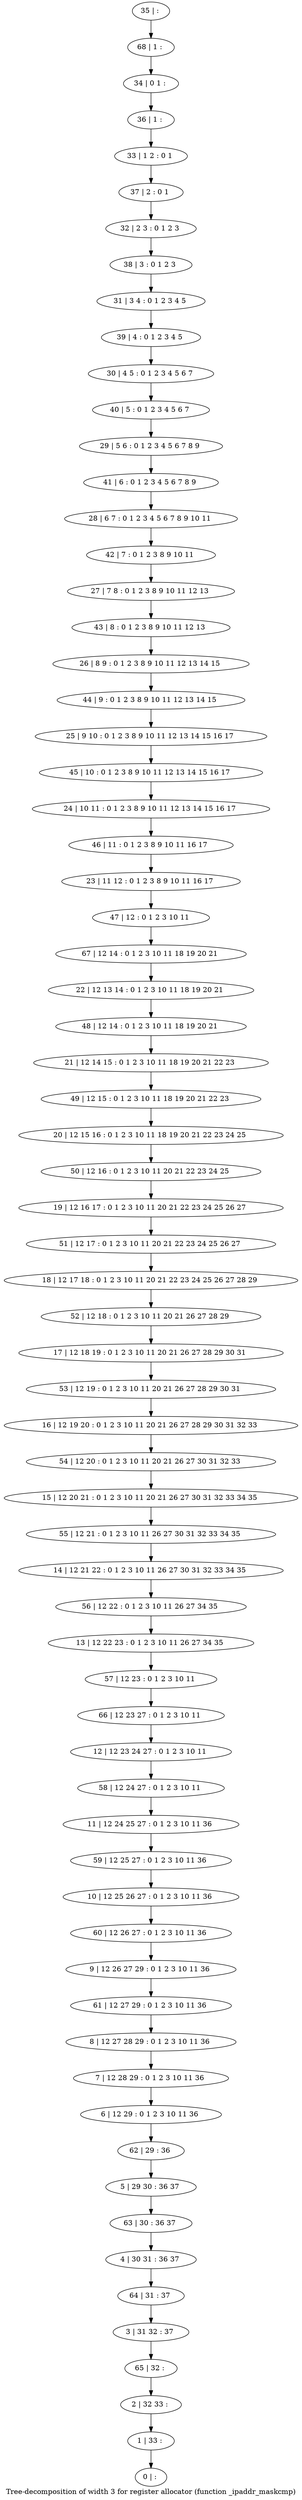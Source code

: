 digraph G {
graph [label="Tree-decomposition of width 3 for register allocator (function _ipaddr_maskcmp)"]
0[label="0 | : "];
1[label="1 | 33 : "];
2[label="2 | 32 33 : "];
3[label="3 | 31 32 : 37 "];
4[label="4 | 30 31 : 36 37 "];
5[label="5 | 29 30 : 36 37 "];
6[label="6 | 12 29 : 0 1 2 3 10 11 36 "];
7[label="7 | 12 28 29 : 0 1 2 3 10 11 36 "];
8[label="8 | 12 27 28 29 : 0 1 2 3 10 11 36 "];
9[label="9 | 12 26 27 29 : 0 1 2 3 10 11 36 "];
10[label="10 | 12 25 26 27 : 0 1 2 3 10 11 36 "];
11[label="11 | 12 24 25 27 : 0 1 2 3 10 11 36 "];
12[label="12 | 12 23 24 27 : 0 1 2 3 10 11 "];
13[label="13 | 12 22 23 : 0 1 2 3 10 11 26 27 34 35 "];
14[label="14 | 12 21 22 : 0 1 2 3 10 11 26 27 30 31 32 33 34 35 "];
15[label="15 | 12 20 21 : 0 1 2 3 10 11 20 21 26 27 30 31 32 33 34 35 "];
16[label="16 | 12 19 20 : 0 1 2 3 10 11 20 21 26 27 28 29 30 31 32 33 "];
17[label="17 | 12 18 19 : 0 1 2 3 10 11 20 21 26 27 28 29 30 31 "];
18[label="18 | 12 17 18 : 0 1 2 3 10 11 20 21 22 23 24 25 26 27 28 29 "];
19[label="19 | 12 16 17 : 0 1 2 3 10 11 20 21 22 23 24 25 26 27 "];
20[label="20 | 12 15 16 : 0 1 2 3 10 11 18 19 20 21 22 23 24 25 "];
21[label="21 | 12 14 15 : 0 1 2 3 10 11 18 19 20 21 22 23 "];
22[label="22 | 12 13 14 : 0 1 2 3 10 11 18 19 20 21 "];
23[label="23 | 11 12 : 0 1 2 3 8 9 10 11 16 17 "];
24[label="24 | 10 11 : 0 1 2 3 8 9 10 11 12 13 14 15 16 17 "];
25[label="25 | 9 10 : 0 1 2 3 8 9 10 11 12 13 14 15 16 17 "];
26[label="26 | 8 9 : 0 1 2 3 8 9 10 11 12 13 14 15 "];
27[label="27 | 7 8 : 0 1 2 3 8 9 10 11 12 13 "];
28[label="28 | 6 7 : 0 1 2 3 4 5 6 7 8 9 10 11 "];
29[label="29 | 5 6 : 0 1 2 3 4 5 6 7 8 9 "];
30[label="30 | 4 5 : 0 1 2 3 4 5 6 7 "];
31[label="31 | 3 4 : 0 1 2 3 4 5 "];
32[label="32 | 2 3 : 0 1 2 3 "];
33[label="33 | 1 2 : 0 1 "];
34[label="34 | 0 1 : "];
35[label="35 | : "];
36[label="36 | 1 : "];
37[label="37 | 2 : 0 1 "];
38[label="38 | 3 : 0 1 2 3 "];
39[label="39 | 4 : 0 1 2 3 4 5 "];
40[label="40 | 5 : 0 1 2 3 4 5 6 7 "];
41[label="41 | 6 : 0 1 2 3 4 5 6 7 8 9 "];
42[label="42 | 7 : 0 1 2 3 8 9 10 11 "];
43[label="43 | 8 : 0 1 2 3 8 9 10 11 12 13 "];
44[label="44 | 9 : 0 1 2 3 8 9 10 11 12 13 14 15 "];
45[label="45 | 10 : 0 1 2 3 8 9 10 11 12 13 14 15 16 17 "];
46[label="46 | 11 : 0 1 2 3 8 9 10 11 16 17 "];
47[label="47 | 12 : 0 1 2 3 10 11 "];
48[label="48 | 12 14 : 0 1 2 3 10 11 18 19 20 21 "];
49[label="49 | 12 15 : 0 1 2 3 10 11 18 19 20 21 22 23 "];
50[label="50 | 12 16 : 0 1 2 3 10 11 20 21 22 23 24 25 "];
51[label="51 | 12 17 : 0 1 2 3 10 11 20 21 22 23 24 25 26 27 "];
52[label="52 | 12 18 : 0 1 2 3 10 11 20 21 26 27 28 29 "];
53[label="53 | 12 19 : 0 1 2 3 10 11 20 21 26 27 28 29 30 31 "];
54[label="54 | 12 20 : 0 1 2 3 10 11 20 21 26 27 30 31 32 33 "];
55[label="55 | 12 21 : 0 1 2 3 10 11 26 27 30 31 32 33 34 35 "];
56[label="56 | 12 22 : 0 1 2 3 10 11 26 27 34 35 "];
57[label="57 | 12 23 : 0 1 2 3 10 11 "];
58[label="58 | 12 24 27 : 0 1 2 3 10 11 "];
59[label="59 | 12 25 27 : 0 1 2 3 10 11 36 "];
60[label="60 | 12 26 27 : 0 1 2 3 10 11 36 "];
61[label="61 | 12 27 29 : 0 1 2 3 10 11 36 "];
62[label="62 | 29 : 36 "];
63[label="63 | 30 : 36 37 "];
64[label="64 | 31 : 37 "];
65[label="65 | 32 : "];
66[label="66 | 12 23 27 : 0 1 2 3 10 11 "];
67[label="67 | 12 14 : 0 1 2 3 10 11 18 19 20 21 "];
68[label="68 | 1 : "];
35->68 ;
68->34 ;
34->36 ;
36->33 ;
33->37 ;
37->32 ;
32->38 ;
38->31 ;
31->39 ;
39->30 ;
30->40 ;
40->29 ;
29->41 ;
41->28 ;
28->42 ;
42->27 ;
27->43 ;
43->26 ;
26->44 ;
44->25 ;
25->45 ;
45->24 ;
24->46 ;
46->23 ;
23->47 ;
47->67 ;
67->22 ;
22->48 ;
48->21 ;
21->49 ;
49->20 ;
20->50 ;
50->19 ;
19->51 ;
51->18 ;
18->52 ;
52->17 ;
17->53 ;
53->16 ;
16->54 ;
54->15 ;
15->55 ;
55->14 ;
14->56 ;
56->13 ;
13->57 ;
57->66 ;
66->12 ;
12->58 ;
58->11 ;
11->59 ;
59->10 ;
10->60 ;
60->9 ;
9->61 ;
61->8 ;
8->7 ;
7->6 ;
6->62 ;
62->5 ;
5->63 ;
63->4 ;
4->64 ;
64->3 ;
3->65 ;
65->2 ;
2->1 ;
1->0 ;
}
